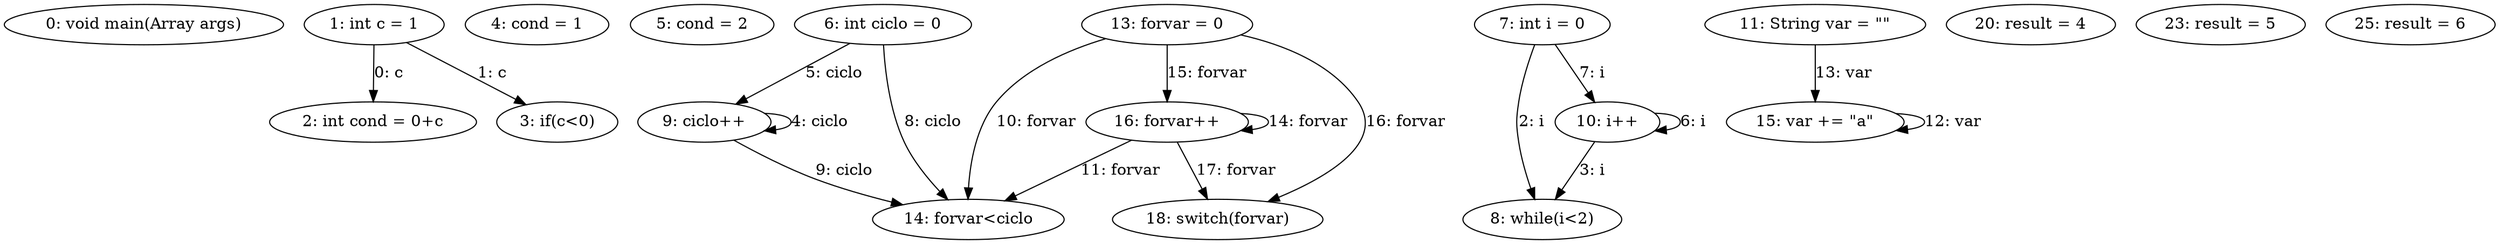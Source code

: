 digraph G {
  1 [ label="0: void main(Array args)" ];
  2 [ label="1: int c = 1" ];
  3 [ label="2: int cond = 0+c" ];
  4 [ label="3: if(c<0)" ];
  5 [ label="4: cond = 1" ];
  6 [ label="5: cond = 2" ];
  7 [ label="6: int ciclo = 0" ];
  8 [ label="7: int i = 0" ];
  9 [ label="8: while(i<2)" ];
  10 [ label="9: ciclo++" ];
  11 [ label="10: i++" ];
  12 [ label="11: String var = \"\"" ];
  13 [ label="13: forvar = 0" ];
  14 [ label="14: forvar<ciclo" ];
  15 [ label="15: var += \"a\"" ];
  16 [ label="16: forvar++" ];
  17 [ label="18: switch(forvar)" ];
  18 [ label="20: result = 4" ];
  19 [ label="23: result = 5" ];
  20 [ label="25: result = 6" ];
  2 -> 3 [ label="0: c" ];
  2 -> 4 [ label="1: c" ];
  8 -> 9 [ label="2: i" ];
  11 -> 9 [ label="3: i" ];
  10 -> 10 [ label="4: ciclo" ];
  7 -> 10 [ label="5: ciclo" ];
  11 -> 11 [ label="6: i" ];
  8 -> 11 [ label="7: i" ];
  7 -> 14 [ label="8: ciclo" ];
  10 -> 14 [ label="9: ciclo" ];
  13 -> 14 [ label="10: forvar" ];
  16 -> 14 [ label="11: forvar" ];
  15 -> 15 [ label="12: var" ];
  12 -> 15 [ label="13: var" ];
  16 -> 16 [ label="14: forvar" ];
  13 -> 16 [ label="15: forvar" ];
  13 -> 17 [ label="16: forvar" ];
  16 -> 17 [ label="17: forvar" ];
}
